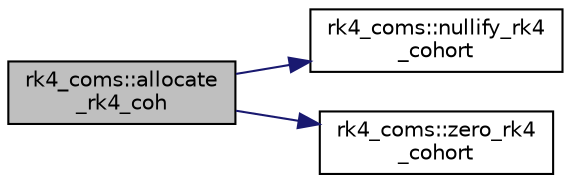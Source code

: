 digraph "rk4_coms::allocate_rk4_coh"
{
 // LATEX_PDF_SIZE
  edge [fontname="Helvetica",fontsize="10",labelfontname="Helvetica",labelfontsize="10"];
  node [fontname="Helvetica",fontsize="10",shape=record];
  rankdir="LR";
  Node1 [label="rk4_coms::allocate\l_rk4_coh",height=0.2,width=0.4,color="black", fillcolor="grey75", style="filled", fontcolor="black",tooltip=" "];
  Node1 -> Node2 [color="midnightblue",fontsize="10",style="solid"];
  Node2 [label="rk4_coms::nullify_rk4\l_cohort",height=0.2,width=0.4,color="black", fillcolor="white", style="filled",URL="$namespacerk4__coms.html#afe54efd0ad9ab38983314ca0d2557e26",tooltip=" "];
  Node1 -> Node3 [color="midnightblue",fontsize="10",style="solid"];
  Node3 [label="rk4_coms::zero_rk4\l_cohort",height=0.2,width=0.4,color="black", fillcolor="white", style="filled",URL="$namespacerk4__coms.html#a1053434edb41147cb74257d6339eab8f",tooltip=" "];
}

